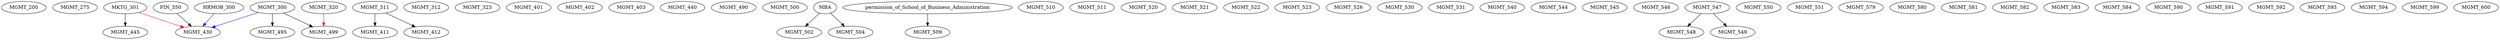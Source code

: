 digraph G {
    MGMT_200;
    MGMT_275;
    MGMT_300;
    MGMT_311;
    MGMT_312;
    MGMT_320;
    MGMT_323;
    MGMT_401;
    MGMT_402;
    MGMT_403;
    edge [color=black];
    MGMT_311 -> MGMT_411;
    edge [color=black];
    MGMT_311 -> MGMT_412;
    edge [color=black];
    FIN_350 -> MGMT_430;
    edge [color=red];
    MKTG_301 -> MGMT_430;
    edge [color=blue];
    HRMOB_300 -> MGMT_430;
    MGMT_300 -> MGMT_430;
    MGMT_440;
    edge [color=black];
    MKTG_301 -> MGMT_445;
    MGMT_490;
    edge [color=black];
    MGMT_300 -> MGMT_495;
    edge [color=black];
    MGMT_300 -> MGMT_499;
    edge [color=red];
    MGMT_320 -> MGMT_499;
    MGMT_500;
    edge [color=black];
    MBA -> MGMT_502;
    edge [color=black];
    MBA -> MGMT_504;
    edge [color=black];
    permission_of_School_of_Business_Administration -> MGMT_509;
    MGMT_510;
    MGMT_511;
    MGMT_520;
    MGMT_521;
    MGMT_522;
    MGMT_523;
    MGMT_526;
    MGMT_530;
    MGMT_531;
    MGMT_540;
    MGMT_544;
    MGMT_545;
    MGMT_546;
    MGMT_547;
    edge [color=black];
    MGMT_547 -> MGMT_548;
    edge [color=black];
    MGMT_547 -> MGMT_549;
    MGMT_550;
    MGMT_551;
    MGMT_579;
    MGMT_580;
    MGMT_581;
    MGMT_582;
    MGMT_583;
    MGMT_584;
    MGMT_590;
    MGMT_591;
    MGMT_592;
    MGMT_593;
    MGMT_594;
    MGMT_599;
    MGMT_600;
}
